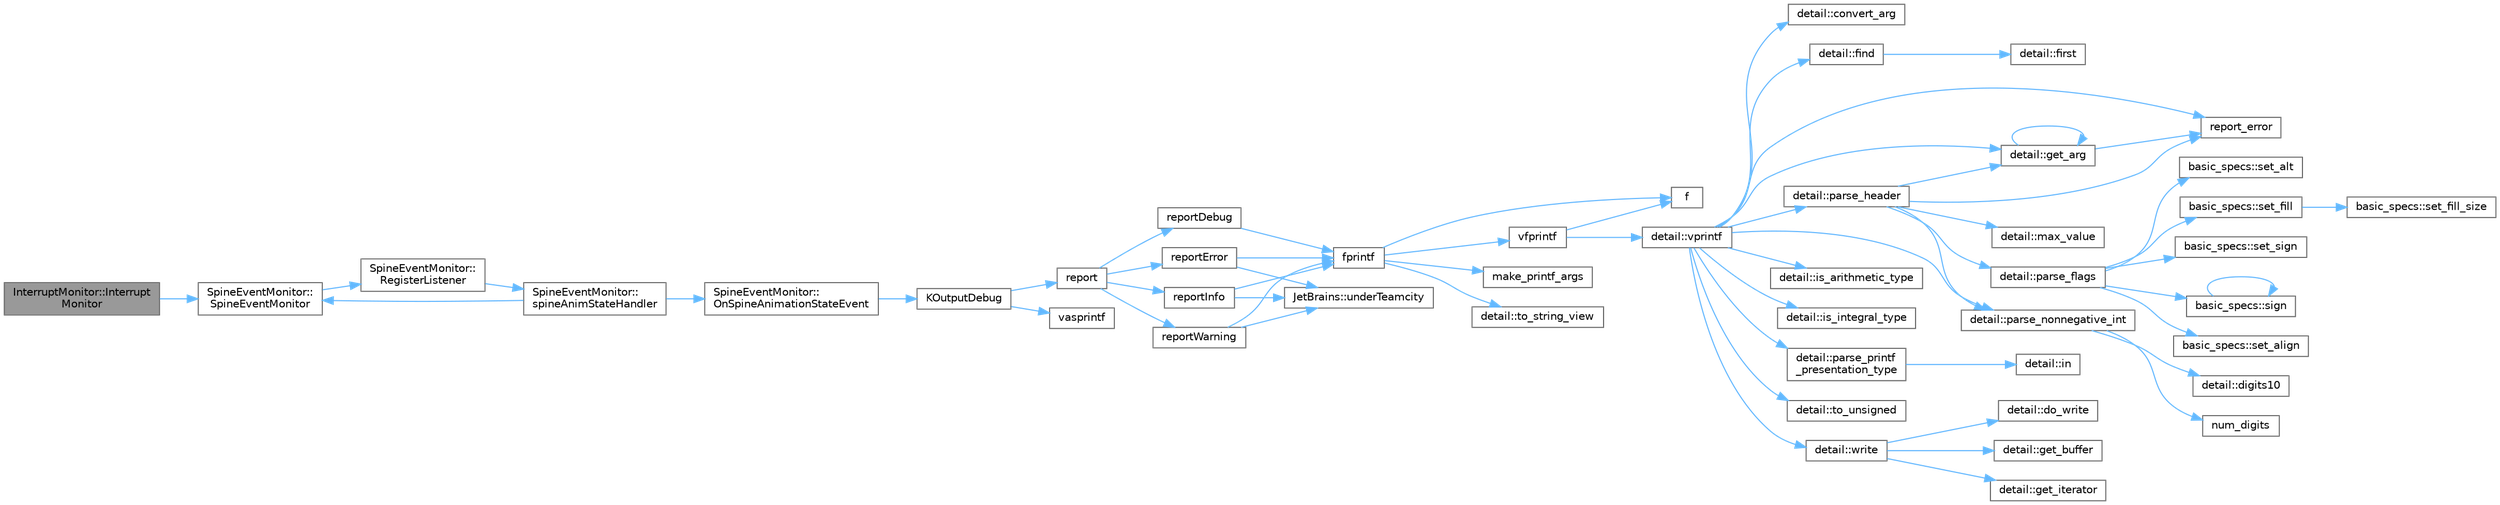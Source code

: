 digraph "InterruptMonitor::InterruptMonitor"
{
 // LATEX_PDF_SIZE
  bgcolor="transparent";
  edge [fontname=Helvetica,fontsize=10,labelfontname=Helvetica,labelfontsize=10];
  node [fontname=Helvetica,fontsize=10,shape=box,height=0.2,width=0.4];
  rankdir="LR";
  Node1 [id="Node000001",label="InterruptMonitor::Interrupt\lMonitor",height=0.2,width=0.4,color="gray40", fillcolor="grey60", style="filled", fontcolor="black",tooltip=" "];
  Node1 -> Node2 [id="edge58_Node000001_Node000002",color="steelblue1",style="solid",tooltip=" "];
  Node2 [id="Node000002",label="SpineEventMonitor::\lSpineEventMonitor",height=0.2,width=0.4,color="grey40", fillcolor="white", style="filled",URL="$class_spine_event_monitor.html#af78e560f1b733985b62249d395519a6d",tooltip=" "];
  Node2 -> Node3 [id="edge59_Node000002_Node000003",color="steelblue1",style="solid",tooltip=" "];
  Node3 [id="Node000003",label="SpineEventMonitor::\lRegisterListener",height=0.2,width=0.4,color="grey40", fillcolor="white", style="filled",URL="$class_spine_event_monitor.html#aae5aea6cb45160a9efedb2bb4ce9e570",tooltip=" "];
  Node3 -> Node4 [id="edge60_Node000003_Node000004",color="steelblue1",style="solid",tooltip=" "];
  Node4 [id="Node000004",label="SpineEventMonitor::\lspineAnimStateHandler",height=0.2,width=0.4,color="grey40", fillcolor="white", style="filled",URL="$class_spine_event_monitor.html#af764a05c641d0efc7e7451c14cc09934",tooltip=" "];
  Node4 -> Node5 [id="edge61_Node000004_Node000005",color="steelblue1",style="solid",tooltip=" "];
  Node5 [id="Node000005",label="SpineEventMonitor::\lOnSpineAnimationStateEvent",height=0.2,width=0.4,color="grey40", fillcolor="white", style="filled",URL="$class_spine_event_monitor.html#a6c13f9fc05ee837e40b6e49f2b8b9c39",tooltip=" "];
  Node5 -> Node6 [id="edge62_Node000005_Node000006",color="steelblue1",style="solid",tooltip=" "];
  Node6 [id="Node000006",label="KOutputDebug",height=0.2,width=0.4,color="grey40", fillcolor="white", style="filled",URL="$_k_string_8cpp.html#a3d4b97cd289909d52eeb98857b02e0dc",tooltip=" "];
  Node6 -> Node7 [id="edge63_Node000006_Node000007",color="steelblue1",style="solid",tooltip=" "];
  Node7 [id="Node000007",label="report",height=0.2,width=0.4,color="grey40", fillcolor="white", style="filled",URL="$_k_string_8cpp.html#a7ec2774a7288d5ed336ced4505549a72",tooltip=" "];
  Node7 -> Node8 [id="edge64_Node000007_Node000008",color="steelblue1",style="solid",tooltip=" "];
  Node8 [id="Node000008",label="reportDebug",height=0.2,width=0.4,color="grey40", fillcolor="white", style="filled",URL="$_k_string_8cpp.html#a72b243707e9117490c71ee325d56cc75",tooltip=" "];
  Node8 -> Node9 [id="edge65_Node000008_Node000009",color="steelblue1",style="solid",tooltip=" "];
  Node9 [id="Node000009",label="fprintf",height=0.2,width=0.4,color="grey40", fillcolor="white", style="filled",URL="$printf_8h.html#a9f315126362cae9675de1642105e631e",tooltip=" "];
  Node9 -> Node10 [id="edge66_Node000009_Node000010",color="steelblue1",style="solid",tooltip=" "];
  Node10 [id="Node000010",label="f",height=0.2,width=0.4,color="grey40", fillcolor="white", style="filled",URL="$cxx11__tensor__map_8cpp.html#a7f507fea02198f6cb81c86640c7b1a4e",tooltip=" "];
  Node9 -> Node11 [id="edge67_Node000009_Node000011",color="steelblue1",style="solid",tooltip=" "];
  Node11 [id="Node000011",label="make_printf_args",height=0.2,width=0.4,color="grey40", fillcolor="white", style="filled",URL="$printf_8h.html#a27dcc0efcda04388971dbea3c875f122",tooltip=" "];
  Node9 -> Node12 [id="edge68_Node000009_Node000012",color="steelblue1",style="solid",tooltip=" "];
  Node12 [id="Node000012",label="detail::to_string_view",height=0.2,width=0.4,color="grey40", fillcolor="white", style="filled",URL="$namespacedetail.html#abeae79fa3e1eded2d8fbd56cc9f0960e",tooltip=" "];
  Node9 -> Node13 [id="edge69_Node000009_Node000013",color="steelblue1",style="solid",tooltip=" "];
  Node13 [id="Node000013",label="vfprintf",height=0.2,width=0.4,color="grey40", fillcolor="white", style="filled",URL="$printf_8h.html#abb30aad964fc771fb52cf3ad88649df2",tooltip=" "];
  Node13 -> Node10 [id="edge70_Node000013_Node000010",color="steelblue1",style="solid",tooltip=" "];
  Node13 -> Node14 [id="edge71_Node000013_Node000014",color="steelblue1",style="solid",tooltip=" "];
  Node14 [id="Node000014",label="detail::vprintf",height=0.2,width=0.4,color="grey40", fillcolor="white", style="filled",URL="$namespacedetail.html#a1c8c2218e4c822aa8f743fb9c573717f",tooltip=" "];
  Node14 -> Node15 [id="edge72_Node000014_Node000015",color="steelblue1",style="solid",tooltip=" "];
  Node15 [id="Node000015",label="detail::convert_arg",height=0.2,width=0.4,color="grey40", fillcolor="white", style="filled",URL="$namespacedetail.html#a03c11572c9a664266d6925f327dec7f3",tooltip=" "];
  Node14 -> Node16 [id="edge73_Node000014_Node000016",color="steelblue1",style="solid",tooltip=" "];
  Node16 [id="Node000016",label="detail::find",height=0.2,width=0.4,color="grey40", fillcolor="white", style="filled",URL="$namespacedetail.html#a6b71952fab3dc32f3edb2c3e9811d8d9",tooltip=" "];
  Node16 -> Node17 [id="edge74_Node000016_Node000017",color="steelblue1",style="solid",tooltip=" "];
  Node17 [id="Node000017",label="detail::first",height=0.2,width=0.4,color="grey40", fillcolor="white", style="filled",URL="$namespacedetail.html#a02319a3deb124802b88b61f85987df5e",tooltip=" "];
  Node14 -> Node18 [id="edge75_Node000014_Node000018",color="steelblue1",style="solid",tooltip=" "];
  Node18 [id="Node000018",label="detail::get_arg",height=0.2,width=0.4,color="grey40", fillcolor="white", style="filled",URL="$namespacedetail.html#a342ef250e45bd09b2ef666b6fae1c355",tooltip=" "];
  Node18 -> Node18 [id="edge76_Node000018_Node000018",color="steelblue1",style="solid",tooltip=" "];
  Node18 -> Node19 [id="edge77_Node000018_Node000019",color="steelblue1",style="solid",tooltip=" "];
  Node19 [id="Node000019",label="report_error",height=0.2,width=0.4,color="grey40", fillcolor="white", style="filled",URL="$format-inl_8h.html#a5555893692b00b61b3886349332fd01f",tooltip=" "];
  Node14 -> Node20 [id="edge78_Node000014_Node000020",color="steelblue1",style="solid",tooltip=" "];
  Node20 [id="Node000020",label="detail::is_arithmetic_type",height=0.2,width=0.4,color="grey40", fillcolor="white", style="filled",URL="$namespacedetail.html#a802c50a56a3495fdab6020b375ba1389",tooltip=" "];
  Node14 -> Node21 [id="edge79_Node000014_Node000021",color="steelblue1",style="solid",tooltip=" "];
  Node21 [id="Node000021",label="detail::is_integral_type",height=0.2,width=0.4,color="grey40", fillcolor="white", style="filled",URL="$namespacedetail.html#a2a60f8d1bee41b803f43fc42b707b5d1",tooltip=" "];
  Node14 -> Node22 [id="edge80_Node000014_Node000022",color="steelblue1",style="solid",tooltip=" "];
  Node22 [id="Node000022",label="detail::parse_header",height=0.2,width=0.4,color="grey40", fillcolor="white", style="filled",URL="$namespacedetail.html#afc9d93e58b8edb8077f8bc8eee7f4035",tooltip=" "];
  Node22 -> Node18 [id="edge81_Node000022_Node000018",color="steelblue1",style="solid",tooltip=" "];
  Node22 -> Node23 [id="edge82_Node000022_Node000023",color="steelblue1",style="solid",tooltip=" "];
  Node23 [id="Node000023",label="detail::max_value",height=0.2,width=0.4,color="grey40", fillcolor="white", style="filled",URL="$namespacedetail.html#a45c2130c44ebe54179eafcee3cda2bfb",tooltip=" "];
  Node22 -> Node24 [id="edge83_Node000022_Node000024",color="steelblue1",style="solid",tooltip=" "];
  Node24 [id="Node000024",label="detail::parse_flags",height=0.2,width=0.4,color="grey40", fillcolor="white", style="filled",URL="$namespacedetail.html#a4213daed116a37e1767881da51238261",tooltip=" "];
  Node24 -> Node25 [id="edge84_Node000024_Node000025",color="steelblue1",style="solid",tooltip=" "];
  Node25 [id="Node000025",label="basic_specs::set_align",height=0.2,width=0.4,color="grey40", fillcolor="white", style="filled",URL="$classbasic__specs.html#ad73b6f854341aaabc744bf54e6ea6af6",tooltip=" "];
  Node24 -> Node26 [id="edge85_Node000024_Node000026",color="steelblue1",style="solid",tooltip=" "];
  Node26 [id="Node000026",label="basic_specs::set_alt",height=0.2,width=0.4,color="grey40", fillcolor="white", style="filled",URL="$classbasic__specs.html#a5f10314706a8a3d579f882f30d283b61",tooltip=" "];
  Node24 -> Node27 [id="edge86_Node000024_Node000027",color="steelblue1",style="solid",tooltip=" "];
  Node27 [id="Node000027",label="basic_specs::set_fill",height=0.2,width=0.4,color="grey40", fillcolor="white", style="filled",URL="$classbasic__specs.html#a1600987fb39fed5dfdac21b218061a9e",tooltip=" "];
  Node27 -> Node28 [id="edge87_Node000027_Node000028",color="steelblue1",style="solid",tooltip=" "];
  Node28 [id="Node000028",label="basic_specs::set_fill_size",height=0.2,width=0.4,color="grey40", fillcolor="white", style="filled",URL="$classbasic__specs.html#a4b36db5ad1e38169bd6653635d5e69cd",tooltip=" "];
  Node24 -> Node29 [id="edge88_Node000024_Node000029",color="steelblue1",style="solid",tooltip=" "];
  Node29 [id="Node000029",label="basic_specs::set_sign",height=0.2,width=0.4,color="grey40", fillcolor="white", style="filled",URL="$classbasic__specs.html#a7020ec66ba6918727e4102567c5c731a",tooltip=" "];
  Node24 -> Node30 [id="edge89_Node000024_Node000030",color="steelblue1",style="solid",tooltip=" "];
  Node30 [id="Node000030",label="basic_specs::sign",height=0.2,width=0.4,color="grey40", fillcolor="white", style="filled",URL="$classbasic__specs.html#a380e6ff33a8ae05e3ef479bf95696ad2",tooltip=" "];
  Node30 -> Node30 [id="edge90_Node000030_Node000030",color="steelblue1",style="solid",tooltip=" "];
  Node22 -> Node31 [id="edge91_Node000022_Node000031",color="steelblue1",style="solid",tooltip=" "];
  Node31 [id="Node000031",label="detail::parse_nonnegative_int",height=0.2,width=0.4,color="grey40", fillcolor="white", style="filled",URL="$namespacedetail.html#a338caba782225e115a9902d4d0835f5f",tooltip=" "];
  Node31 -> Node32 [id="edge92_Node000031_Node000032",color="steelblue1",style="solid",tooltip=" "];
  Node32 [id="Node000032",label="detail::digits10",height=0.2,width=0.4,color="grey40", fillcolor="white", style="filled",URL="$namespacedetail.html#a3a043db05db2d07deb2d98ba2d04b4eb",tooltip=" "];
  Node31 -> Node33 [id="edge93_Node000031_Node000033",color="steelblue1",style="solid",tooltip=" "];
  Node33 [id="Node000033",label="num_digits",height=0.2,width=0.4,color="grey40", fillcolor="white", style="filled",URL="$_sequence_8c.html#aa16e8c03d098498ad9c8839cf2c48044",tooltip=" "];
  Node22 -> Node19 [id="edge94_Node000022_Node000019",color="steelblue1",style="solid",tooltip=" "];
  Node14 -> Node31 [id="edge95_Node000014_Node000031",color="steelblue1",style="solid",tooltip=" "];
  Node14 -> Node34 [id="edge96_Node000014_Node000034",color="steelblue1",style="solid",tooltip=" "];
  Node34 [id="Node000034",label="detail::parse_printf\l_presentation_type",height=0.2,width=0.4,color="grey40", fillcolor="white", style="filled",URL="$namespacedetail.html#aa2cb095169b23e3a66260ad7078f44cc",tooltip=" "];
  Node34 -> Node35 [id="edge97_Node000034_Node000035",color="steelblue1",style="solid",tooltip=" "];
  Node35 [id="Node000035",label="detail::in",height=0.2,width=0.4,color="grey40", fillcolor="white", style="filled",URL="$namespacedetail.html#a52a5e2ed06c229dcf95ea5c46d48d05e",tooltip=" "];
  Node14 -> Node19 [id="edge98_Node000014_Node000019",color="steelblue1",style="solid",tooltip=" "];
  Node14 -> Node36 [id="edge99_Node000014_Node000036",color="steelblue1",style="solid",tooltip=" "];
  Node36 [id="Node000036",label="detail::to_unsigned",height=0.2,width=0.4,color="grey40", fillcolor="white", style="filled",URL="$namespacedetail.html#a4855e668246c731a97484efc329f2aac",tooltip=" "];
  Node14 -> Node37 [id="edge100_Node000014_Node000037",color="steelblue1",style="solid",tooltip=" "];
  Node37 [id="Node000037",label="detail::write",height=0.2,width=0.4,color="grey40", fillcolor="white", style="filled",URL="$namespacedetail.html#a29dacf26eedc9e3575fb57329a5ca0a3",tooltip=" "];
  Node37 -> Node38 [id="edge101_Node000037_Node000038",color="steelblue1",style="solid",tooltip=" "];
  Node38 [id="Node000038",label="detail::do_write",height=0.2,width=0.4,color="grey40", fillcolor="white", style="filled",URL="$namespacedetail.html#a5007cc441bd246a9096070c10d1ea683",tooltip=" "];
  Node37 -> Node39 [id="edge102_Node000037_Node000039",color="steelblue1",style="solid",tooltip=" "];
  Node39 [id="Node000039",label="detail::get_buffer",height=0.2,width=0.4,color="grey40", fillcolor="white", style="filled",URL="$namespacedetail.html#ad803bb19df422bc4c4f92d75c7564437",tooltip=" "];
  Node37 -> Node40 [id="edge103_Node000037_Node000040",color="steelblue1",style="solid",tooltip=" "];
  Node40 [id="Node000040",label="detail::get_iterator",height=0.2,width=0.4,color="grey40", fillcolor="white", style="filled",URL="$namespacedetail.html#a05e3e231207d3f28f83261c2e7ad2fe5",tooltip=" "];
  Node7 -> Node41 [id="edge104_Node000007_Node000041",color="steelblue1",style="solid",tooltip=" "];
  Node41 [id="Node000041",label="reportError",height=0.2,width=0.4,color="grey40", fillcolor="white", style="filled",URL="$_k_string_8cpp.html#ac405d1f148362db7a38b300bb248ec42",tooltip=" "];
  Node41 -> Node9 [id="edge105_Node000041_Node000009",color="steelblue1",style="solid",tooltip=" "];
  Node41 -> Node42 [id="edge106_Node000041_Node000042",color="steelblue1",style="solid",tooltip=" "];
  Node42 [id="Node000042",label="JetBrains::underTeamcity",height=0.2,width=0.4,color="grey40", fillcolor="white", style="filled",URL="$namespace_jet_brains.html#a3acd94feb9c198cd81b63730c63ddc3a",tooltip=" "];
  Node7 -> Node43 [id="edge107_Node000007_Node000043",color="steelblue1",style="solid",tooltip=" "];
  Node43 [id="Node000043",label="reportInfo",height=0.2,width=0.4,color="grey40", fillcolor="white", style="filled",URL="$_k_string_8cpp.html#a19c881781b6c4b9fc8153ba74cd6fb9e",tooltip=" "];
  Node43 -> Node9 [id="edge108_Node000043_Node000009",color="steelblue1",style="solid",tooltip=" "];
  Node43 -> Node42 [id="edge109_Node000043_Node000042",color="steelblue1",style="solid",tooltip=" "];
  Node7 -> Node44 [id="edge110_Node000007_Node000044",color="steelblue1",style="solid",tooltip=" "];
  Node44 [id="Node000044",label="reportWarning",height=0.2,width=0.4,color="grey40", fillcolor="white", style="filled",URL="$_k_string_8cpp.html#a83778fa7c3eb578633c2c8dfac2d89f9",tooltip=" "];
  Node44 -> Node9 [id="edge111_Node000044_Node000009",color="steelblue1",style="solid",tooltip=" "];
  Node44 -> Node42 [id="edge112_Node000044_Node000042",color="steelblue1",style="solid",tooltip=" "];
  Node6 -> Node45 [id="edge113_Node000006_Node000045",color="steelblue1",style="solid",tooltip=" "];
  Node45 [id="Node000045",label="vasprintf",height=0.2,width=0.4,color="grey40", fillcolor="white", style="filled",URL="$_k_string_8cpp.html#aa05f1485acf944ee836719280de81a12",tooltip=" "];
  Node4 -> Node2 [id="edge114_Node000004_Node000002",color="steelblue1",style="solid",tooltip=" "];
}

